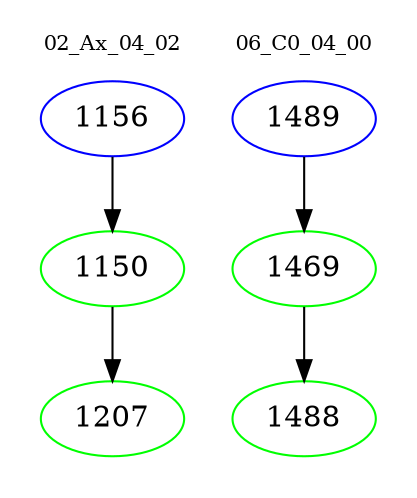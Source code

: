 digraph{
subgraph cluster_0 {
color = white
label = "02_Ax_04_02";
fontsize=10;
T0_1156 [label="1156", color="blue"]
T0_1156 -> T0_1150 [color="black"]
T0_1150 [label="1150", color="green"]
T0_1150 -> T0_1207 [color="black"]
T0_1207 [label="1207", color="green"]
}
subgraph cluster_1 {
color = white
label = "06_C0_04_00";
fontsize=10;
T1_1489 [label="1489", color="blue"]
T1_1489 -> T1_1469 [color="black"]
T1_1469 [label="1469", color="green"]
T1_1469 -> T1_1488 [color="black"]
T1_1488 [label="1488", color="green"]
}
}
